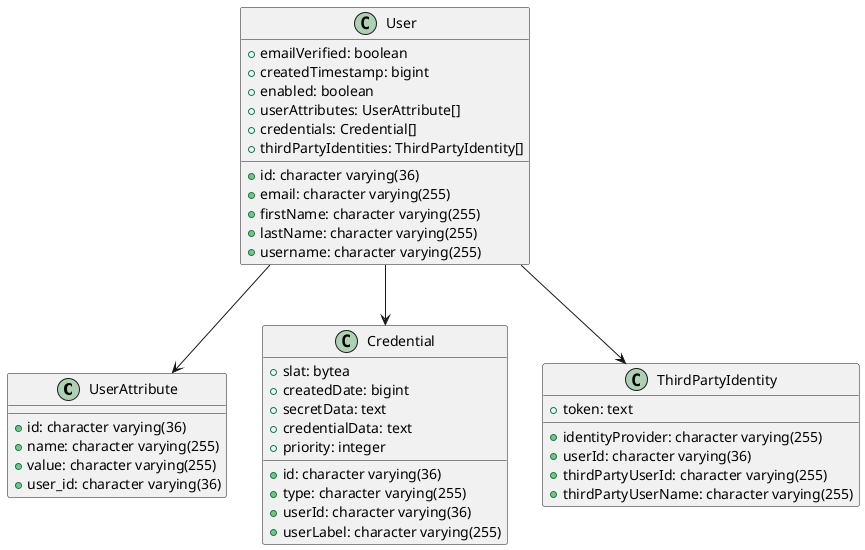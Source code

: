 @startuml
class UserAttribute {
    +id: character varying(36)
    +name: character varying(255)
    +value: character varying(255)
    +user_id: character varying(36)
}
class Credential {
    +id: character varying(36)
    +slat: bytea
    +type: character varying(255)
    +userId: character varying(36)
    +createdDate: bigint
    +userLabel: character varying(255)
    +secretData: text
    +credentialData: text
    +priority: integer
}
class ThirdPartyIdentity {
    +identityProvider: character varying(255)
    +userId: character varying(36)
    +thirdPartyUserId: character varying(255)
    +thirdPartyUserName: character varying(255)
    +token: text
}
class User {
    +id: character varying(36)
    +email: character varying(255)
    +emailVerified: boolean
    +firstName: character varying(255)
    +lastName: character varying(255)
    +username: character varying(255)
    +createdTimestamp: bigint
    +enabled: boolean
    +userAttributes: UserAttribute[]
    +credentials: Credential[]
    +thirdPartyIdentities: ThirdPartyIdentity[]
}
User --> UserAttribute
User --> Credential
User --> ThirdPartyIdentity
@enduml